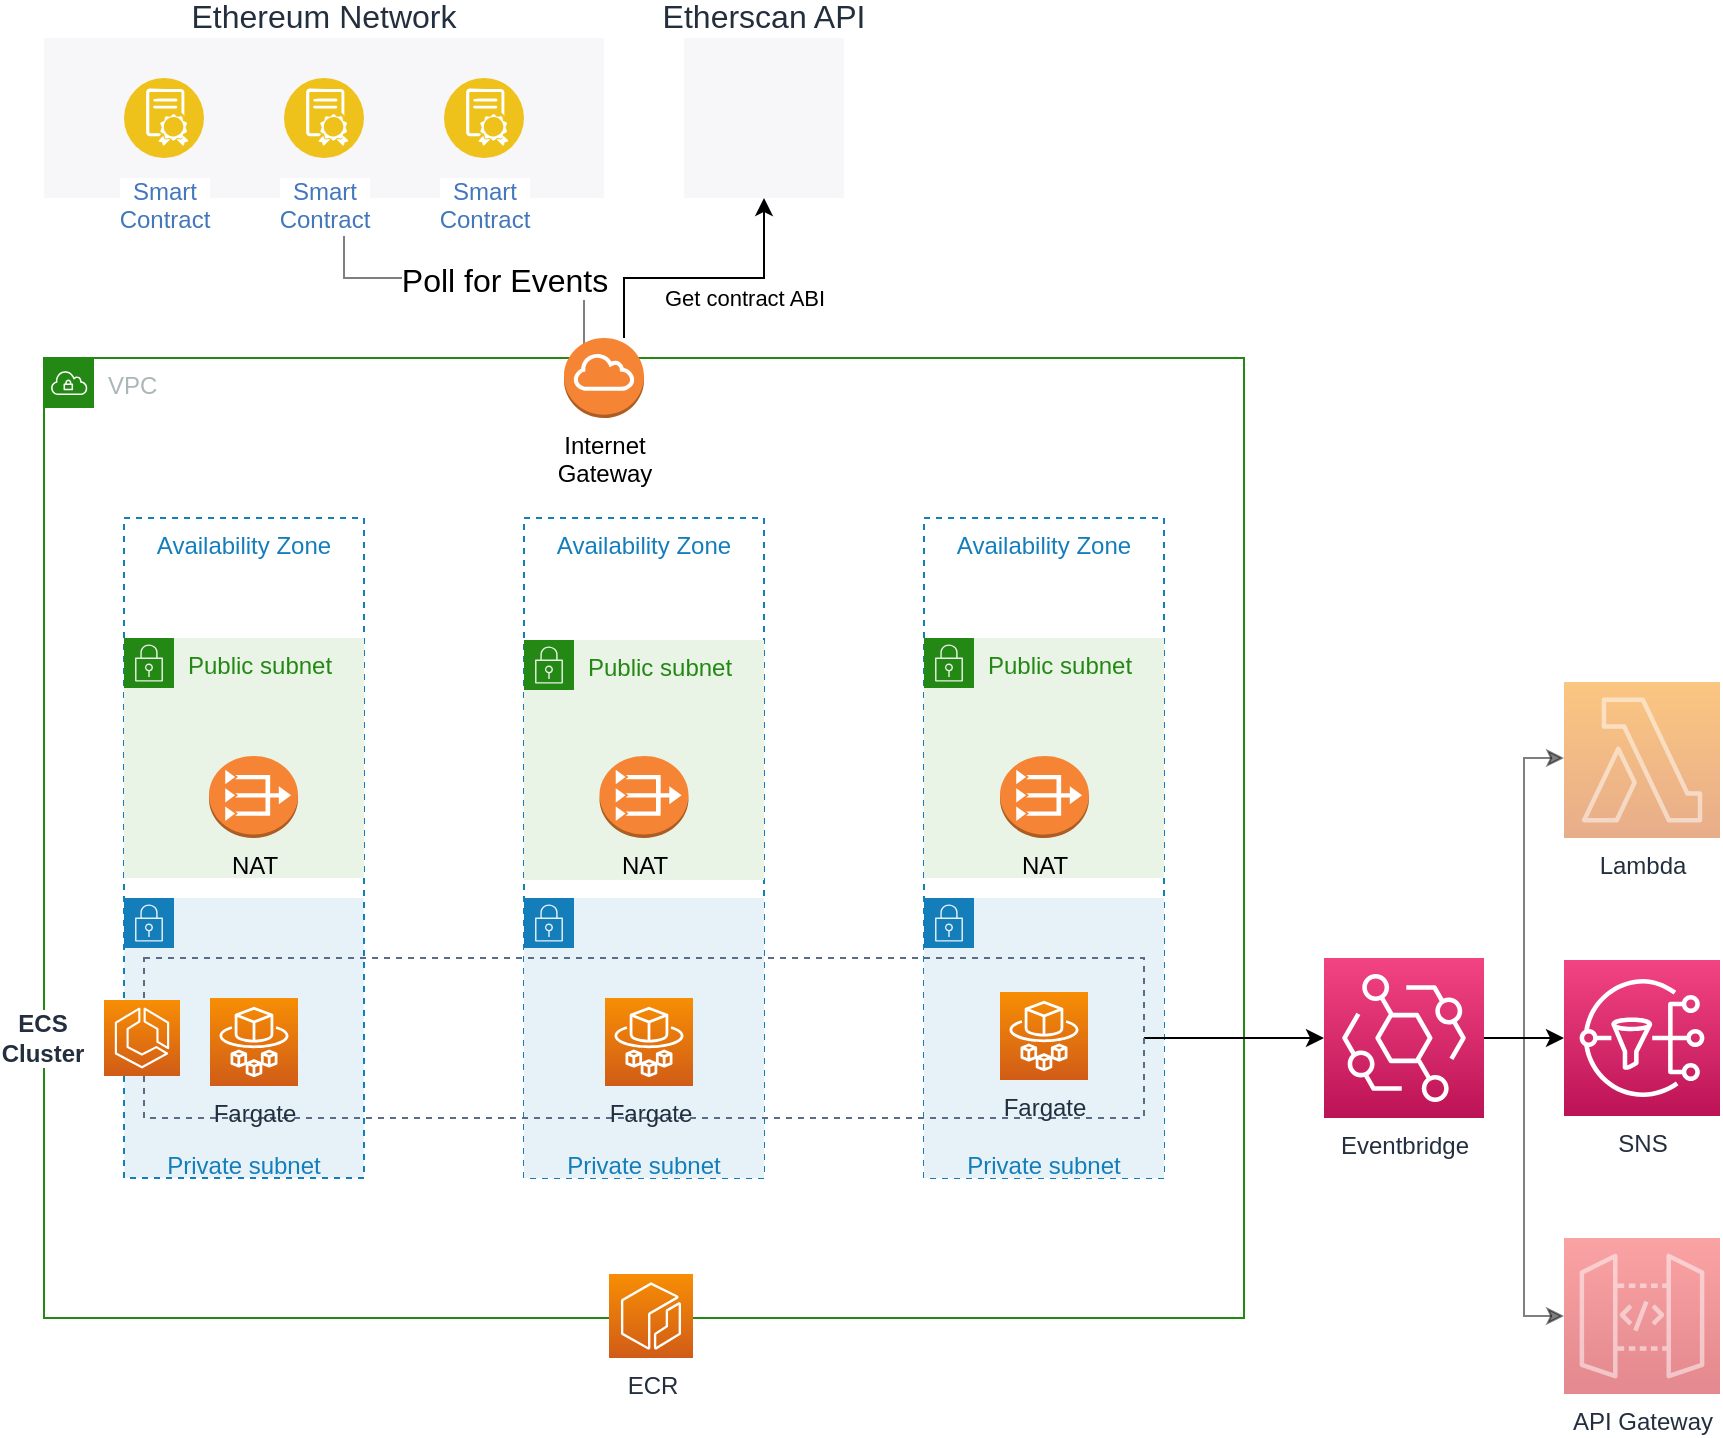 <mxfile version="13.0.3" type="device"><diagram id="aZaoY4jR4QLb6xfYxjXt" name="Page-1"><mxGraphModel dx="1106" dy="1991" grid="1" gridSize="10" guides="1" tooltips="1" connect="1" arrows="1" fold="1" page="1" pageScale="1" pageWidth="827" pageHeight="1169" math="0" shadow="0"><root><mxCell id="0"/><mxCell id="1" parent="0"/><mxCell id="I0hsmBbVrWdcXUvNXpeO-14" style="edgeStyle=orthogonalEdgeStyle;rounded=0;orthogonalLoop=1;jettySize=auto;html=1;fontSize=16;opacity=50;" parent="1" source="POuLz-MSDHqNehVl-Sp--2" target="I0hsmBbVrWdcXUvNXpeO-9" edge="1"><mxGeometry relative="1" as="geometry"><Array as="points"><mxPoint x="310" y="-40"/><mxPoint x="190" y="-40"/></Array></mxGeometry></mxCell><mxCell id="I0hsmBbVrWdcXUvNXpeO-17" value="Poll for Events" style="edgeLabel;html=1;align=center;verticalAlign=middle;resizable=0;points=[];fontSize=16;" parent="I0hsmBbVrWdcXUvNXpeO-14" vertex="1" connectable="0"><mxGeometry x="-0.2" y="1" relative="1" as="geometry"><mxPoint as="offset"/></mxGeometry></mxCell><mxCell id="POuLz-MSDHqNehVl-Sp--2" value="VPC" style="points=[[0,0],[0.25,0],[0.5,0],[0.75,0],[1,0],[1,0.25],[1,0.5],[1,0.75],[1,1],[0.75,1],[0.5,1],[0.25,1],[0,1],[0,0.75],[0,0.5],[0,0.25]];outlineConnect=0;gradientColor=none;html=1;whiteSpace=wrap;fontSize=12;fontStyle=0;shape=mxgraph.aws4.group;grIcon=mxgraph.aws4.group_vpc;strokeColor=#248814;fillColor=none;verticalAlign=top;align=left;spacingLeft=30;fontColor=#AAB7B8;dashed=0;" parent="1" vertex="1"><mxGeometry x="40" width="600" height="480" as="geometry"/></mxCell><mxCell id="POuLz-MSDHqNehVl-Sp--6" value="Availability Zone" style="fillColor=none;strokeColor=#147EBA;dashed=1;verticalAlign=top;fontStyle=0;fontColor=#147EBA;" parent="1" vertex="1"><mxGeometry x="280" y="80" width="120" height="330" as="geometry"/></mxCell><mxCell id="POuLz-MSDHqNehVl-Sp--7" value="Availability Zone" style="fillColor=none;strokeColor=#147EBA;dashed=1;verticalAlign=top;fontStyle=0;fontColor=#147EBA;" parent="1" vertex="1"><mxGeometry x="480" y="80" width="120" height="330" as="geometry"/></mxCell><mxCell id="POuLz-MSDHqNehVl-Sp--1" value="Private subnet" style="points=[[0,0],[0.25,0],[0.5,0],[0.75,0],[1,0],[1,0.25],[1,0.5],[1,0.75],[1,1],[0.75,1],[0.5,1],[0.25,1],[0,1],[0,0.75],[0,0.5],[0,0.25]];outlineConnect=0;gradientColor=none;html=1;whiteSpace=wrap;fontSize=12;fontStyle=0;shape=mxgraph.aws4.group;grIcon=mxgraph.aws4.group_security_group;grStroke=0;strokeColor=#147EBA;fillColor=#E6F2F8;verticalAlign=top;align=center;spacingLeft=0;fontColor=#147EBA;dashed=0;labelPosition=center;verticalLabelPosition=bottom;spacingBottom=2;spacingTop=-20;" parent="1" vertex="1"><mxGeometry x="80" y="270" width="120" height="140" as="geometry"/></mxCell><mxCell id="POuLz-MSDHqNehVl-Sp--3" value="Private subnet" style="points=[[0,0],[0.25,0],[0.5,0],[0.75,0],[1,0],[1,0.25],[1,0.5],[1,0.75],[1,1],[0.75,1],[0.5,1],[0.25,1],[0,1],[0,0.75],[0,0.5],[0,0.25]];outlineConnect=0;gradientColor=none;html=1;whiteSpace=wrap;fontSize=12;fontStyle=0;shape=mxgraph.aws4.group;grIcon=mxgraph.aws4.group_security_group;grStroke=0;strokeColor=#147EBA;fillColor=#E6F2F8;verticalAlign=top;align=center;spacingLeft=0;fontColor=#147EBA;dashed=0;labelPosition=center;verticalLabelPosition=bottom;spacingBottom=2;spacingTop=-20;" parent="1" vertex="1"><mxGeometry x="280" y="270" width="120" height="140" as="geometry"/></mxCell><mxCell id="POuLz-MSDHqNehVl-Sp--4" value="Private subnet" style="points=[[0,0],[0.25,0],[0.5,0],[0.75,0],[1,0],[1,0.25],[1,0.5],[1,0.75],[1,1],[0.75,1],[0.5,1],[0.25,1],[0,1],[0,0.75],[0,0.5],[0,0.25]];outlineConnect=0;gradientColor=none;html=1;whiteSpace=wrap;fontSize=12;fontStyle=0;shape=mxgraph.aws4.group;grIcon=mxgraph.aws4.group_security_group;grStroke=0;strokeColor=#147EBA;fillColor=#E6F2F8;verticalAlign=top;align=center;spacingLeft=0;fontColor=#147EBA;dashed=0;labelPosition=center;verticalLabelPosition=bottom;spacingBottom=2;spacingTop=-20;" parent="1" vertex="1"><mxGeometry x="480" y="270" width="120" height="140" as="geometry"/></mxCell><mxCell id="I0hsmBbVrWdcXUvNXpeO-2" style="edgeStyle=orthogonalEdgeStyle;rounded=0;orthogonalLoop=1;jettySize=auto;html=1;" parent="1" source="POuLz-MSDHqNehVl-Sp--22" target="I0hsmBbVrWdcXUvNXpeO-1" edge="1"><mxGeometry relative="1" as="geometry"><mxPoint x="680" y="350" as="targetPoint"/></mxGeometry></mxCell><mxCell id="POuLz-MSDHqNehVl-Sp--22" value="" style="fillColor=none;strokeColor=#5A6C86;dashed=1;verticalAlign=top;fontStyle=0;fontColor=#5A6C86;" parent="1" vertex="1"><mxGeometry x="90" y="300" width="500" height="80" as="geometry"/></mxCell><mxCell id="POuLz-MSDHqNehVl-Sp--5" value="Availability Zone" style="fillColor=none;strokeColor=#147EBA;dashed=1;verticalAlign=top;fontStyle=0;fontColor=#147EBA;" parent="1" vertex="1"><mxGeometry x="80" y="80" width="120" height="330" as="geometry"/></mxCell><mxCell id="POuLz-MSDHqNehVl-Sp--18" value="Fargate" style="points=[[0,0,0],[0.25,0,0],[0.5,0,0],[0.75,0,0],[1,0,0],[0,1,0],[0.25,1,0],[0.5,1,0],[0.75,1,0],[1,1,0],[0,0.25,0],[0,0.5,0],[0,0.75,0],[1,0.25,0],[1,0.5,0],[1,0.75,0]];outlineConnect=0;fontColor=#232F3E;gradientColor=#F78E04;gradientDirection=north;fillColor=#D05C17;strokeColor=#ffffff;dashed=0;verticalLabelPosition=bottom;verticalAlign=top;align=center;html=1;fontSize=12;fontStyle=0;aspect=fixed;shape=mxgraph.aws4.resourceIcon;resIcon=mxgraph.aws4.fargate;" parent="1" vertex="1"><mxGeometry x="123" y="320" width="44" height="44" as="geometry"/></mxCell><mxCell id="POuLz-MSDHqNehVl-Sp--19" value="Fargate" style="points=[[0,0,0],[0.25,0,0],[0.5,0,0],[0.75,0,0],[1,0,0],[0,1,0],[0.25,1,0],[0.5,1,0],[0.75,1,0],[1,1,0],[0,0.25,0],[0,0.5,0],[0,0.75,0],[1,0.25,0],[1,0.5,0],[1,0.75,0]];outlineConnect=0;fontColor=#232F3E;gradientColor=#F78E04;gradientDirection=north;fillColor=#D05C17;strokeColor=#ffffff;dashed=0;verticalLabelPosition=bottom;verticalAlign=top;align=center;html=1;fontSize=12;fontStyle=0;aspect=fixed;shape=mxgraph.aws4.resourceIcon;resIcon=mxgraph.aws4.fargate;" parent="1" vertex="1"><mxGeometry x="320.5" y="320" width="44" height="44" as="geometry"/></mxCell><mxCell id="POuLz-MSDHqNehVl-Sp--20" value="Fargate" style="points=[[0,0,0],[0.25,0,0],[0.5,0,0],[0.75,0,0],[1,0,0],[0,1,0],[0.25,1,0],[0.5,1,0],[0.75,1,0],[1,1,0],[0,0.25,0],[0,0.5,0],[0,0.75,0],[1,0.25,0],[1,0.5,0],[1,0.75,0]];outlineConnect=0;fontColor=#232F3E;gradientColor=#F78E04;gradientDirection=north;fillColor=#D05C17;strokeColor=#ffffff;dashed=0;verticalLabelPosition=bottom;verticalAlign=top;align=center;html=1;fontSize=12;fontStyle=0;aspect=fixed;shape=mxgraph.aws4.resourceIcon;resIcon=mxgraph.aws4.fargate;" parent="1" vertex="1"><mxGeometry x="518" y="317" width="44" height="44" as="geometry"/></mxCell><mxCell id="POuLz-MSDHqNehVl-Sp--21" value="ECS&lt;br&gt;Cluster" style="points=[[0,0,0],[0.25,0,0],[0.5,0,0],[0.75,0,0],[1,0,0],[0,1,0],[0.25,1,0],[0.5,1,0],[0.75,1,0],[1,1,0],[0,0.25,0],[0,0.5,0],[0,0.75,0],[1,0.25,0],[1,0.5,0],[1,0.75,0]];outlineConnect=0;fontColor=#232F3E;gradientColor=#F78E04;gradientDirection=north;fillColor=#D05C17;strokeColor=#ffffff;dashed=0;verticalLabelPosition=middle;verticalAlign=middle;align=center;html=1;fontSize=12;fontStyle=1;aspect=fixed;shape=mxgraph.aws4.resourceIcon;resIcon=mxgraph.aws4.ecs;labelBackgroundColor=#ffffff;labelPosition=left;spacingLeft=-24;" parent="1" vertex="1"><mxGeometry x="70" y="321" width="38" height="38" as="geometry"/></mxCell><mxCell id="I0hsmBbVrWdcXUvNXpeO-6" style="edgeStyle=orthogonalEdgeStyle;rounded=0;orthogonalLoop=1;jettySize=auto;html=1;opacity=50;" parent="1" source="I0hsmBbVrWdcXUvNXpeO-1" target="I0hsmBbVrWdcXUvNXpeO-4" edge="1"><mxGeometry relative="1" as="geometry"><Array as="points"><mxPoint x="780" y="340"/><mxPoint x="780" y="200"/></Array></mxGeometry></mxCell><mxCell id="I0hsmBbVrWdcXUvNXpeO-7" style="edgeStyle=orthogonalEdgeStyle;rounded=0;orthogonalLoop=1;jettySize=auto;html=1;" parent="1" source="I0hsmBbVrWdcXUvNXpeO-1" target="I0hsmBbVrWdcXUvNXpeO-3" edge="1"><mxGeometry relative="1" as="geometry"/></mxCell><mxCell id="I0hsmBbVrWdcXUvNXpeO-8" style="edgeStyle=orthogonalEdgeStyle;rounded=0;orthogonalLoop=1;jettySize=auto;html=1;opacity=50;" parent="1" source="I0hsmBbVrWdcXUvNXpeO-1" target="I0hsmBbVrWdcXUvNXpeO-5" edge="1"><mxGeometry relative="1" as="geometry"><Array as="points"><mxPoint x="780" y="340"/><mxPoint x="780" y="479"/></Array></mxGeometry></mxCell><mxCell id="I0hsmBbVrWdcXUvNXpeO-1" value="Eventbridge" style="outlineConnect=0;fontColor=#232F3E;gradientColor=#F34482;gradientDirection=north;fillColor=#BC1356;strokeColor=#ffffff;dashed=0;verticalLabelPosition=bottom;verticalAlign=top;align=center;html=1;fontSize=12;fontStyle=0;aspect=fixed;shape=mxgraph.aws4.resourceIcon;resIcon=mxgraph.aws4.eventbridge;" parent="1" vertex="1"><mxGeometry x="680" y="300" width="80" height="80" as="geometry"/></mxCell><mxCell id="I0hsmBbVrWdcXUvNXpeO-3" value="SNS" style="outlineConnect=0;fontColor=#232F3E;gradientColor=#F34482;gradientDirection=north;fillColor=#BC1356;strokeColor=#ffffff;dashed=0;verticalLabelPosition=bottom;verticalAlign=top;align=center;html=1;fontSize=12;fontStyle=0;aspect=fixed;shape=mxgraph.aws4.resourceIcon;resIcon=mxgraph.aws4.sns;" parent="1" vertex="1"><mxGeometry x="800" y="301" width="78" height="78" as="geometry"/></mxCell><mxCell id="I0hsmBbVrWdcXUvNXpeO-4" value="Lambda" style="outlineConnect=0;fontColor=#232F3E;gradientColor=#F78E04;gradientDirection=north;fillColor=#D05C17;strokeColor=#ffffff;dashed=0;verticalLabelPosition=bottom;verticalAlign=top;align=center;html=1;fontSize=12;fontStyle=0;aspect=fixed;shape=mxgraph.aws4.resourceIcon;resIcon=mxgraph.aws4.lambda;opacity=50;" parent="1" vertex="1"><mxGeometry x="800" y="162" width="78" height="78" as="geometry"/></mxCell><mxCell id="I0hsmBbVrWdcXUvNXpeO-5" value="API Gateway" style="outlineConnect=0;fontColor=#232F3E;gradientColor=#F54749;gradientDirection=north;fillColor=#C7131F;strokeColor=#ffffff;dashed=0;verticalLabelPosition=bottom;verticalAlign=top;align=center;html=1;fontSize=12;fontStyle=0;aspect=fixed;shape=mxgraph.aws4.resourceIcon;resIcon=mxgraph.aws4.api_gateway;opacity=50;" parent="1" vertex="1"><mxGeometry x="800" y="440" width="78" height="78" as="geometry"/></mxCell><mxCell id="I0hsmBbVrWdcXUvNXpeO-9" value="Ethereum Network" style="fillColor=#EFF0F3;strokeColor=none;dashed=0;verticalAlign=bottom;fontStyle=0;fontColor=#232F3D;opacity=50;labelPosition=center;verticalLabelPosition=top;align=center;fontSize=16;" parent="1" vertex="1"><mxGeometry x="40" y="-160" width="280" height="80" as="geometry"/></mxCell><mxCell id="I0hsmBbVrWdcXUvNXpeO-10" value="Smart&lt;br&gt;Contract" style="aspect=fixed;perimeter=ellipsePerimeter;html=1;align=center;shadow=0;dashed=0;fontColor=#4277BB;labelBackgroundColor=#ffffff;fontSize=12;spacingTop=3;image;image=img/lib/ibm/blockchain/smart_contract.svg;" parent="1" vertex="1"><mxGeometry x="80" y="-140" width="40" height="40" as="geometry"/></mxCell><mxCell id="I0hsmBbVrWdcXUvNXpeO-11" value="Smart&lt;br&gt;Contract" style="aspect=fixed;perimeter=ellipsePerimeter;html=1;align=center;shadow=0;dashed=0;fontColor=#4277BB;labelBackgroundColor=#ffffff;fontSize=12;spacingTop=3;image;image=img/lib/ibm/blockchain/smart_contract.svg;" parent="1" vertex="1"><mxGeometry x="240" y="-140" width="40" height="40" as="geometry"/></mxCell><mxCell id="I0hsmBbVrWdcXUvNXpeO-12" value="Smart&lt;br&gt;Contract" style="aspect=fixed;perimeter=ellipsePerimeter;html=1;align=center;shadow=0;dashed=0;fontColor=#4277BB;labelBackgroundColor=#ffffff;fontSize=12;spacingTop=3;image;image=img/lib/ibm/blockchain/smart_contract.svg;" parent="1" vertex="1"><mxGeometry x="160" y="-140" width="40" height="40" as="geometry"/></mxCell><mxCell id="I0hsmBbVrWdcXUvNXpeO-13" value="Etherscan API" style="fillColor=#EFF0F3;strokeColor=none;dashed=0;verticalAlign=bottom;fontStyle=0;fontColor=#232F3D;opacity=50;labelPosition=center;verticalLabelPosition=top;align=center;fontSize=16;" parent="1" vertex="1"><mxGeometry x="360" y="-160" width="80" height="80" as="geometry"/></mxCell><mxCell id="jphjMaUlt8XlDt3mXMDw-1" value="Public subnet" style="points=[[0,0],[0.25,0],[0.5,0],[0.75,0],[1,0],[1,0.25],[1,0.5],[1,0.75],[1,1],[0.75,1],[0.5,1],[0.25,1],[0,1],[0,0.75],[0,0.5],[0,0.25]];outlineConnect=0;gradientColor=none;html=1;whiteSpace=wrap;fontSize=12;fontStyle=0;shape=mxgraph.aws4.group;grIcon=mxgraph.aws4.group_security_group;grStroke=0;strokeColor=#248814;fillColor=#E9F3E6;verticalAlign=top;align=left;spacingLeft=30;fontColor=#248814;dashed=0;" vertex="1" parent="1"><mxGeometry x="80" y="140" width="120" height="120" as="geometry"/></mxCell><mxCell id="jphjMaUlt8XlDt3mXMDw-2" value="Public subnet" style="points=[[0,0],[0.25,0],[0.5,0],[0.75,0],[1,0],[1,0.25],[1,0.5],[1,0.75],[1,1],[0.75,1],[0.5,1],[0.25,1],[0,1],[0,0.75],[0,0.5],[0,0.25]];outlineConnect=0;gradientColor=none;html=1;whiteSpace=wrap;fontSize=12;fontStyle=0;shape=mxgraph.aws4.group;grIcon=mxgraph.aws4.group_security_group;grStroke=0;strokeColor=#248814;fillColor=#E9F3E6;verticalAlign=top;align=left;spacingLeft=30;fontColor=#248814;dashed=0;" vertex="1" parent="1"><mxGeometry x="280" y="141" width="120" height="120" as="geometry"/></mxCell><mxCell id="jphjMaUlt8XlDt3mXMDw-3" value="Public subnet" style="points=[[0,0],[0.25,0],[0.5,0],[0.75,0],[1,0],[1,0.25],[1,0.5],[1,0.75],[1,1],[0.75,1],[0.5,1],[0.25,1],[0,1],[0,0.75],[0,0.5],[0,0.25]];outlineConnect=0;gradientColor=none;html=1;whiteSpace=wrap;fontSize=12;fontStyle=0;shape=mxgraph.aws4.group;grIcon=mxgraph.aws4.group_security_group;grStroke=0;strokeColor=#248814;fillColor=#E9F3E6;verticalAlign=top;align=left;spacingLeft=30;fontColor=#248814;dashed=0;" vertex="1" parent="1"><mxGeometry x="480" y="140" width="120" height="120" as="geometry"/></mxCell><mxCell id="jphjMaUlt8XlDt3mXMDw-4" value="NAT" style="outlineConnect=0;dashed=0;verticalLabelPosition=bottom;verticalAlign=top;align=center;html=1;shape=mxgraph.aws3.vpc_nat_gateway;fillColor=#F58534;gradientColor=none;" vertex="1" parent="1"><mxGeometry x="122.5" y="199" width="44.5" height="41" as="geometry"/></mxCell><mxCell id="jphjMaUlt8XlDt3mXMDw-5" value="NAT" style="outlineConnect=0;dashed=0;verticalLabelPosition=bottom;verticalAlign=top;align=center;html=1;shape=mxgraph.aws3.vpc_nat_gateway;fillColor=#F58534;gradientColor=none;" vertex="1" parent="1"><mxGeometry x="317.75" y="199" width="44.5" height="41" as="geometry"/></mxCell><mxCell id="jphjMaUlt8XlDt3mXMDw-6" value="NAT" style="outlineConnect=0;dashed=0;verticalLabelPosition=bottom;verticalAlign=top;align=center;html=1;shape=mxgraph.aws3.vpc_nat_gateway;fillColor=#F58534;gradientColor=none;" vertex="1" parent="1"><mxGeometry x="518" y="199" width="44.5" height="41" as="geometry"/></mxCell><mxCell id="jphjMaUlt8XlDt3mXMDw-9" style="edgeStyle=orthogonalEdgeStyle;rounded=0;orthogonalLoop=1;jettySize=auto;html=1;entryX=0.5;entryY=1;entryDx=0;entryDy=0;" edge="1" parent="1" source="jphjMaUlt8XlDt3mXMDw-7" target="I0hsmBbVrWdcXUvNXpeO-13"><mxGeometry relative="1" as="geometry"><Array as="points"><mxPoint x="330" y="-40"/><mxPoint x="400" y="-40"/></Array></mxGeometry></mxCell><mxCell id="jphjMaUlt8XlDt3mXMDw-10" value="Get contract ABI" style="edgeLabel;html=1;align=center;verticalAlign=middle;resizable=0;points=[];" vertex="1" connectable="0" parent="jphjMaUlt8XlDt3mXMDw-9"><mxGeometry x="0.143" y="-1" relative="1" as="geometry"><mxPoint x="10" y="9" as="offset"/></mxGeometry></mxCell><mxCell id="jphjMaUlt8XlDt3mXMDw-7" value="Internet&lt;br&gt;Gateway" style="outlineConnect=0;dashed=0;verticalLabelPosition=bottom;verticalAlign=top;align=center;html=1;shape=mxgraph.aws3.internet_gateway;fillColor=#F58534;gradientColor=none;" vertex="1" parent="1"><mxGeometry x="300" y="-10" width="40" height="40" as="geometry"/></mxCell><mxCell id="jphjMaUlt8XlDt3mXMDw-8" value="ECR" style="outlineConnect=0;fontColor=#232F3E;gradientColor=#F78E04;gradientDirection=north;fillColor=#D05C17;strokeColor=#ffffff;dashed=0;verticalLabelPosition=bottom;verticalAlign=top;align=center;html=1;fontSize=12;fontStyle=0;aspect=fixed;shape=mxgraph.aws4.resourceIcon;resIcon=mxgraph.aws4.ecr;" vertex="1" parent="1"><mxGeometry x="322.5" y="458" width="42" height="42" as="geometry"/></mxCell></root></mxGraphModel></diagram></mxfile>